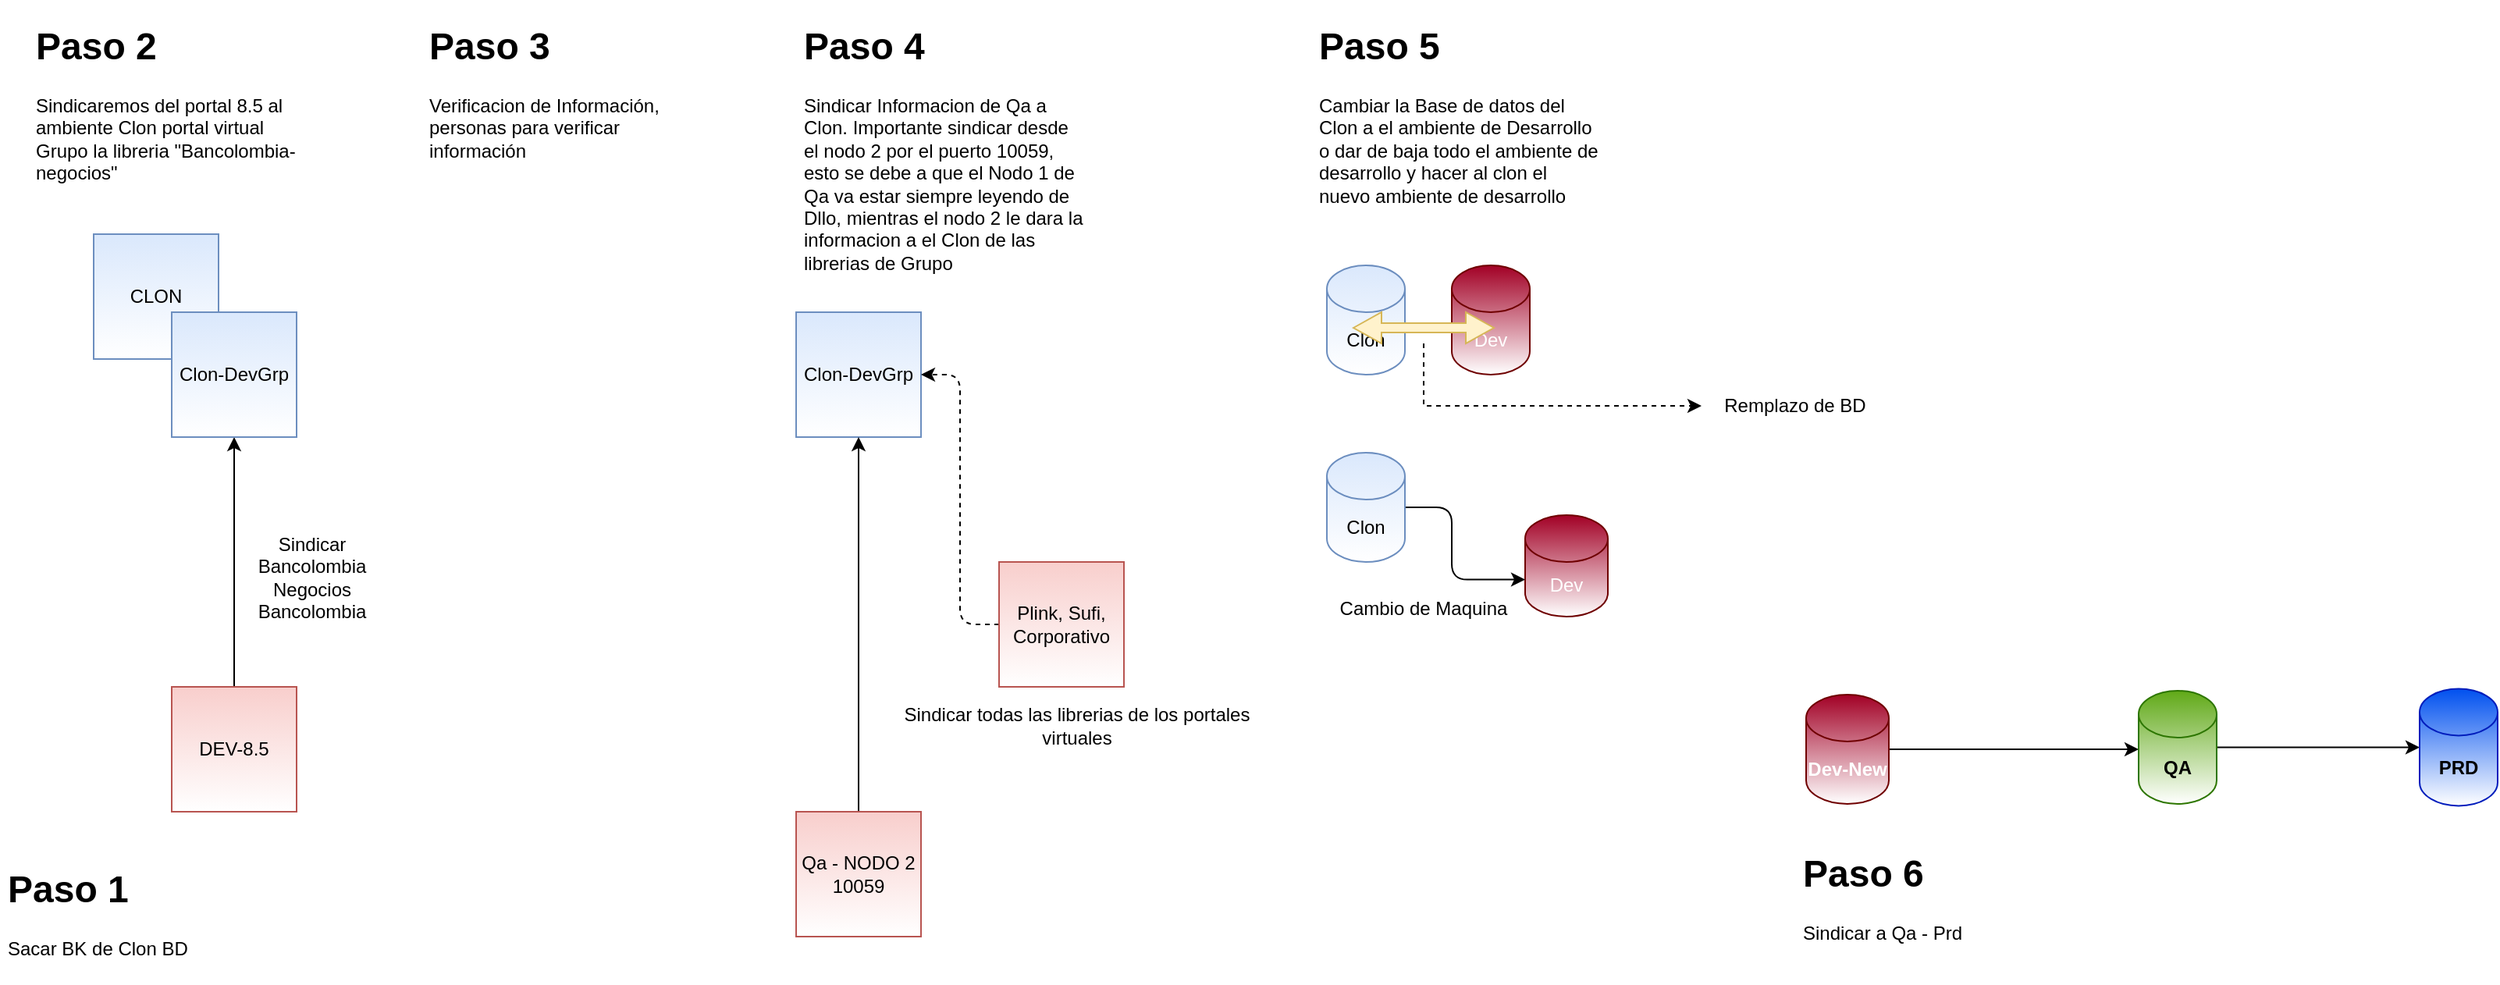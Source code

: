 <mxfile version="13.9.9" type="device" pages="2"><diagram id="9zpkgqc8dUoNw5PlGFt7" name="Página-1"><mxGraphModel dx="920" dy="585" grid="1" gridSize="10" guides="1" tooltips="1" connect="1" arrows="1" fold="1" page="1" pageScale="1" pageWidth="827" pageHeight="1169" math="0" shadow="0"><root><mxCell id="0"/><mxCell id="1" parent="0"/><mxCell id="prO3n-V6PhlUw87RfQ8B-28" value="Dev" style="shape=cylinder3;whiteSpace=wrap;html=1;boundedLbl=1;backgroundOutline=1;size=15;fillColor=#a20025;strokeColor=#6F0000;fontColor=#ffffff;gradientColor=#ffffff;" parent="1" vertex="1"><mxGeometry x="940" y="170" width="50" height="70" as="geometry"/></mxCell><mxCell id="prO3n-V6PhlUw87RfQ8B-1" value="CLON" style="whiteSpace=wrap;html=1;aspect=fixed;strokeColor=#6c8ebf;fillColor=#dae8fc;gradientColor=#ffffff;" parent="1" vertex="1"><mxGeometry x="70" y="150" width="80" height="80" as="geometry"/></mxCell><mxCell id="prO3n-V6PhlUw87RfQ8B-3" style="edgeStyle=orthogonalEdgeStyle;rounded=0;orthogonalLoop=1;jettySize=auto;html=1;entryX=0.5;entryY=1;entryDx=0;entryDy=0;" parent="1" source="prO3n-V6PhlUw87RfQ8B-2" target="prO3n-V6PhlUw87RfQ8B-4" edge="1"><mxGeometry relative="1" as="geometry"><mxPoint x="300" y="360" as="targetPoint"/></mxGeometry></mxCell><mxCell id="prO3n-V6PhlUw87RfQ8B-2" value="DEV-8.5" style="whiteSpace=wrap;html=1;aspect=fixed;fillColor=#f8cecc;strokeColor=#b85450;gradientColor=#ffffff;" parent="1" vertex="1"><mxGeometry x="120" y="440" width="80" height="80" as="geometry"/></mxCell><mxCell id="prO3n-V6PhlUw87RfQ8B-4" value="Clon-DevGrp" style="whiteSpace=wrap;html=1;aspect=fixed;fillColor=#dae8fc;strokeColor=#6c8ebf;gradientColor=#ffffff;" parent="1" vertex="1"><mxGeometry x="120" y="200" width="80" height="80" as="geometry"/></mxCell><mxCell id="prO3n-V6PhlUw87RfQ8B-5" value="Sindicar Bancolombia&lt;br&gt;Negocios Bancolombia" style="text;html=1;strokeColor=none;fillColor=none;align=center;verticalAlign=middle;whiteSpace=wrap;rounded=0;" parent="1" vertex="1"><mxGeometry x="160" y="360" width="100" height="20" as="geometry"/></mxCell><mxCell id="prO3n-V6PhlUw87RfQ8B-6" value="&lt;h1&gt;Paso 2&lt;/h1&gt;&lt;p&gt;Sindicaremos del portal 8.5 al ambiente Clon portal virtual Grupo la libreria &quot;Bancolombia-negocios&quot;&amp;nbsp;&lt;/p&gt;" style="text;html=1;strokeColor=none;fillColor=none;spacing=5;spacingTop=-20;whiteSpace=wrap;overflow=hidden;rounded=0;" parent="1" vertex="1"><mxGeometry x="27.5" y="10" width="185" height="110" as="geometry"/></mxCell><mxCell id="prO3n-V6PhlUw87RfQ8B-8" value="&lt;h1&gt;Paso 3&lt;/h1&gt;&lt;p&gt;Verificacion de Información, personas para verificar información&lt;/p&gt;" style="text;html=1;strokeColor=none;fillColor=none;spacing=5;spacingTop=-20;whiteSpace=wrap;overflow=hidden;rounded=0;" parent="1" vertex="1"><mxGeometry x="280" y="10" width="190" height="100" as="geometry"/></mxCell><mxCell id="prO3n-V6PhlUw87RfQ8B-9" value="&lt;h1&gt;Paso 4&lt;/h1&gt;&lt;p&gt;Sindicar Informacion de Qa a Clon. Importante sindicar desde el nodo 2 por el puerto 10059, esto se debe a que el Nodo 1 de Qa va estar siempre leyendo de Dllo, mientras el nodo 2 le dara la informacion a el Clon de las librerias de Grupo&lt;/p&gt;" style="text;html=1;strokeColor=none;fillColor=none;spacing=5;spacingTop=-20;whiteSpace=wrap;overflow=hidden;rounded=0;" parent="1" vertex="1"><mxGeometry x="520" y="10" width="190" height="170" as="geometry"/></mxCell><mxCell id="prO3n-V6PhlUw87RfQ8B-10" value="Clon-DevGrp" style="whiteSpace=wrap;html=1;aspect=fixed;fillColor=#dae8fc;strokeColor=#6c8ebf;gradientColor=#ffffff;" parent="1" vertex="1"><mxGeometry x="520" y="200" width="80" height="80" as="geometry"/></mxCell><mxCell id="prO3n-V6PhlUw87RfQ8B-12" style="edgeStyle=orthogonalEdgeStyle;rounded=0;orthogonalLoop=1;jettySize=auto;html=1;entryX=0.5;entryY=1;entryDx=0;entryDy=0;" parent="1" source="prO3n-V6PhlUw87RfQ8B-11" target="prO3n-V6PhlUw87RfQ8B-10" edge="1"><mxGeometry relative="1" as="geometry"/></mxCell><mxCell id="prO3n-V6PhlUw87RfQ8B-11" value="Qa - NODO 2 10059" style="whiteSpace=wrap;html=1;aspect=fixed;fillColor=#f8cecc;strokeColor=#b85450;gradientColor=#ffffff;" parent="1" vertex="1"><mxGeometry x="520" y="520" width="80" height="80" as="geometry"/></mxCell><mxCell id="prO3n-V6PhlUw87RfQ8B-13" value="&lt;h1&gt;Paso 5&lt;/h1&gt;&lt;p&gt;Cambiar la Base de datos del Clon a el ambiente de Desarrollo o dar de baja todo el ambiente de desarrollo y hacer al clon el nuevo ambiente de desarrollo&lt;/p&gt;" style="text;html=1;strokeColor=none;fillColor=none;spacing=5;spacingTop=-20;whiteSpace=wrap;overflow=hidden;rounded=0;" parent="1" vertex="1"><mxGeometry x="850" y="10" width="190" height="130" as="geometry"/></mxCell><mxCell id="prO3n-V6PhlUw87RfQ8B-14" value="Sindicar todas las librerias de los portales virtuales" style="text;html=1;strokeColor=none;fillColor=none;align=center;verticalAlign=middle;whiteSpace=wrap;rounded=0;" parent="1" vertex="1"><mxGeometry x="580" y="450" width="240" height="30" as="geometry"/></mxCell><mxCell id="prO3n-V6PhlUw87RfQ8B-18" style="edgeStyle=orthogonalEdgeStyle;rounded=1;orthogonalLoop=1;jettySize=auto;html=1;entryX=1;entryY=0.5;entryDx=0;entryDy=0;dashed=1;" parent="1" source="prO3n-V6PhlUw87RfQ8B-16" target="prO3n-V6PhlUw87RfQ8B-10" edge="1"><mxGeometry relative="1" as="geometry"/></mxCell><mxCell id="prO3n-V6PhlUw87RfQ8B-16" value="Plink, Sufi, Corporativo" style="whiteSpace=wrap;html=1;aspect=fixed;fillColor=#f8cecc;strokeColor=#b85450;gradientColor=#ffffff;" parent="1" vertex="1"><mxGeometry x="650" y="360" width="80" height="80" as="geometry"/></mxCell><mxCell id="prO3n-V6PhlUw87RfQ8B-19" value="Clon" style="shape=cylinder3;whiteSpace=wrap;html=1;boundedLbl=1;backgroundOutline=1;size=15;fillColor=#dae8fc;strokeColor=#6c8ebf;gradientColor=#ffffff;" parent="1" vertex="1"><mxGeometry x="860" y="170" width="50" height="70" as="geometry"/></mxCell><mxCell id="prO3n-V6PhlUw87RfQ8B-25" value="Dev" style="shape=cylinder3;whiteSpace=wrap;html=1;boundedLbl=1;backgroundOutline=1;size=15;fillColor=#a20025;strokeColor=#6F0000;fontColor=#ffffff;gradientColor=#ffffff;" parent="1" vertex="1"><mxGeometry x="987" y="330" width="53" height="65" as="geometry"/></mxCell><mxCell id="prO3n-V6PhlUw87RfQ8B-30" style="edgeStyle=orthogonalEdgeStyle;rounded=0;orthogonalLoop=1;jettySize=auto;html=1;dashed=1;" parent="1" source="prO3n-V6PhlUw87RfQ8B-26" target="prO3n-V6PhlUw87RfQ8B-31" edge="1"><mxGeometry relative="1" as="geometry"><mxPoint x="1080" y="250" as="targetPoint"/><Array as="points"><mxPoint x="922" y="260"/></Array></mxGeometry></mxCell><mxCell id="prO3n-V6PhlUw87RfQ8B-26" value="" style="shape=doubleArrow;whiteSpace=wrap;html=1;fillColor=#fff2cc;strokeColor=#d6b656;" parent="1" vertex="1"><mxGeometry x="877" y="200" width="90" height="20" as="geometry"/></mxCell><mxCell id="prO3n-V6PhlUw87RfQ8B-31" value="Remplazo de BD" style="text;html=1;strokeColor=none;fillColor=none;align=center;verticalAlign=middle;whiteSpace=wrap;rounded=0;" parent="1" vertex="1"><mxGeometry x="1100" y="250" width="120" height="20" as="geometry"/></mxCell><mxCell id="MJPXXy9mN9tTcrQgBhH9-1" value="&lt;h1&gt;Paso 1&lt;/h1&gt;&lt;p&gt;Sacar BK de Clon BD&lt;/p&gt;" style="text;html=1;strokeColor=none;fillColor=none;spacing=5;spacingTop=-20;whiteSpace=wrap;overflow=hidden;rounded=0;" parent="1" vertex="1"><mxGeometry x="10" y="550" width="190" height="80" as="geometry"/></mxCell><mxCell id="MJPXXy9mN9tTcrQgBhH9-5" style="edgeStyle=orthogonalEdgeStyle;rounded=1;orthogonalLoop=1;jettySize=auto;html=1;entryX=0;entryY=0;entryDx=0;entryDy=41.25;entryPerimeter=0;" parent="1" source="MJPXXy9mN9tTcrQgBhH9-2" target="prO3n-V6PhlUw87RfQ8B-25" edge="1"><mxGeometry relative="1" as="geometry"><Array as="points"><mxPoint x="940" y="325"/><mxPoint x="940" y="371"/></Array></mxGeometry></mxCell><mxCell id="MJPXXy9mN9tTcrQgBhH9-2" value="Clon" style="shape=cylinder3;whiteSpace=wrap;html=1;boundedLbl=1;backgroundOutline=1;size=15;fillColor=#dae8fc;strokeColor=#6c8ebf;gradientColor=#ffffff;" parent="1" vertex="1"><mxGeometry x="860" y="290" width="50" height="70" as="geometry"/></mxCell><mxCell id="MJPXXy9mN9tTcrQgBhH9-6" value="Cambio de Maquina" style="text;html=1;strokeColor=none;fillColor=none;align=center;verticalAlign=middle;whiteSpace=wrap;rounded=0;" parent="1" vertex="1"><mxGeometry x="847" y="380" width="150" height="20" as="geometry"/></mxCell><mxCell id="MJPXXy9mN9tTcrQgBhH9-8" style="edgeStyle=orthogonalEdgeStyle;rounded=1;orthogonalLoop=1;jettySize=auto;html=1;" parent="1" source="MJPXXy9mN9tTcrQgBhH9-7" edge="1"><mxGeometry relative="1" as="geometry"><mxPoint x="1380" y="480" as="targetPoint"/></mxGeometry></mxCell><mxCell id="MJPXXy9mN9tTcrQgBhH9-7" value="&lt;b&gt;Dev-New&lt;/b&gt;" style="shape=cylinder3;whiteSpace=wrap;html=1;boundedLbl=1;backgroundOutline=1;size=15;fillColor=#a20025;strokeColor=#6F0000;fontColor=#ffffff;gradientColor=#ffffff;" parent="1" vertex="1"><mxGeometry x="1167" y="445" width="53" height="70" as="geometry"/></mxCell><mxCell id="MJPXXy9mN9tTcrQgBhH9-10" style="edgeStyle=orthogonalEdgeStyle;rounded=1;orthogonalLoop=1;jettySize=auto;html=1;entryX=0;entryY=0.5;entryDx=0;entryDy=0;entryPerimeter=0;" parent="1" source="MJPXXy9mN9tTcrQgBhH9-9" target="MJPXXy9mN9tTcrQgBhH9-11" edge="1"><mxGeometry relative="1" as="geometry"><mxPoint x="1560" y="472.5" as="targetPoint"/></mxGeometry></mxCell><mxCell id="MJPXXy9mN9tTcrQgBhH9-9" value="&lt;b&gt;&lt;font color=&quot;#000000&quot;&gt;QA&lt;/font&gt;&lt;/b&gt;" style="shape=cylinder3;whiteSpace=wrap;html=1;boundedLbl=1;backgroundOutline=1;size=15;fillColor=#60a917;strokeColor=#2D7600;fontColor=#ffffff;gradientColor=#ffffff;" parent="1" vertex="1"><mxGeometry x="1380" y="442.5" width="50" height="72.5" as="geometry"/></mxCell><mxCell id="MJPXXy9mN9tTcrQgBhH9-11" value="&lt;font color=&quot;#000000&quot;&gt;&lt;b&gt;PRD&lt;/b&gt;&lt;/font&gt;" style="shape=cylinder3;whiteSpace=wrap;html=1;boundedLbl=1;backgroundOutline=1;size=15;fillColor=#0050ef;strokeColor=#001DBC;fontColor=#ffffff;gradientColor=#ffffff;" parent="1" vertex="1"><mxGeometry x="1560" y="441.25" width="50" height="75" as="geometry"/></mxCell><mxCell id="MJPXXy9mN9tTcrQgBhH9-12" value="&lt;h1&gt;Paso 6&lt;/h1&gt;&lt;p&gt;Sindicar a Qa - Prd&lt;/p&gt;" style="text;html=1;strokeColor=none;fillColor=none;spacing=5;spacingTop=-20;whiteSpace=wrap;overflow=hidden;rounded=0;" parent="1" vertex="1"><mxGeometry x="1160" y="540" width="190" height="80" as="geometry"/></mxCell></root></mxGraphModel></diagram><diagram id="vwYKrYsEmu14tCdP9mcd" name="Página-2"><mxGraphModel dx="782" dy="497" grid="1" gridSize="10" guides="1" tooltips="1" connect="1" arrows="1" fold="1" page="1" pageScale="1" pageWidth="827" pageHeight="1169" math="0" shadow="0"><root><mxCell id="6PfHAZ6K_Gl9stf4VALl-0"/><mxCell id="6PfHAZ6K_Gl9stf4VALl-1" parent="6PfHAZ6K_Gl9stf4VALl-0"/><mxCell id="6PfHAZ6K_Gl9stf4VALl-6" style="edgeStyle=orthogonalEdgeStyle;rounded=0;orthogonalLoop=1;jettySize=auto;html=1;entryX=0.5;entryY=1;entryDx=0;entryDy=0;dashed=1;" parent="6PfHAZ6K_Gl9stf4VALl-1" source="6PfHAZ6K_Gl9stf4VALl-2" target="6PfHAZ6K_Gl9stf4VALl-4" edge="1"><mxGeometry relative="1" as="geometry"><Array as="points"><mxPoint x="120" y="120"/><mxPoint x="120" y="400"/><mxPoint x="230" y="400"/></Array></mxGeometry></mxCell><mxCell id="6PfHAZ6K_Gl9stf4VALl-2" value="CLON" style="whiteSpace=wrap;html=1;aspect=fixed;fillColor=#1ba1e2;strokeColor=#006EAF;fontColor=#ffffff;gradientColor=#ffffff;" parent="6PfHAZ6K_Gl9stf4VALl-1" vertex="1"><mxGeometry x="190" y="80" width="80" height="80" as="geometry"/></mxCell><mxCell id="6PfHAZ6K_Gl9stf4VALl-10" style="edgeStyle=orthogonalEdgeStyle;rounded=1;orthogonalLoop=1;jettySize=auto;html=1;entryX=0.5;entryY=1;entryDx=0;entryDy=0;" parent="6PfHAZ6K_Gl9stf4VALl-1" source="6PfHAZ6K_Gl9stf4VALl-3" target="6PfHAZ6K_Gl9stf4VALl-8" edge="1"><mxGeometry relative="1" as="geometry"/></mxCell><mxCell id="6PfHAZ6K_Gl9stf4VALl-3" value="DEV V9" style="whiteSpace=wrap;html=1;aspect=fixed;fillColor=#ffffff;gradientColor=#ffffff;" parent="6PfHAZ6K_Gl9stf4VALl-1" vertex="1"><mxGeometry x="320" y="200" width="80" height="80" as="geometry"/></mxCell><mxCell id="6PfHAZ6K_Gl9stf4VALl-5" style="edgeStyle=orthogonalEdgeStyle;rounded=0;orthogonalLoop=1;jettySize=auto;html=1;entryX=0.5;entryY=1;entryDx=0;entryDy=0;dashed=1;" parent="6PfHAZ6K_Gl9stf4VALl-1" source="6PfHAZ6K_Gl9stf4VALl-4" target="6PfHAZ6K_Gl9stf4VALl-2" edge="1"><mxGeometry relative="1" as="geometry"/></mxCell><mxCell id="6PfHAZ6K_Gl9stf4VALl-4" value="8.5 DEV" style="whiteSpace=wrap;html=1;aspect=fixed;fillColor=#008a00;strokeColor=#005700;fontColor=#ffffff;gradientColor=#ffffff;" parent="6PfHAZ6K_Gl9stf4VALl-1" vertex="1"><mxGeometry x="190" y="280" width="80" height="80" as="geometry"/></mxCell><mxCell id="6PfHAZ6K_Gl9stf4VALl-9" style="edgeStyle=orthogonalEdgeStyle;rounded=0;orthogonalLoop=1;jettySize=auto;html=1;entryX=1;entryY=0.5;entryDx=0;entryDy=0;dashed=1;" parent="6PfHAZ6K_Gl9stf4VALl-1" source="6PfHAZ6K_Gl9stf4VALl-8" target="6PfHAZ6K_Gl9stf4VALl-2" edge="1"><mxGeometry relative="1" as="geometry"/></mxCell><mxCell id="6PfHAZ6K_Gl9stf4VALl-8" value="QA:10059 V9" style="whiteSpace=wrap;html=1;aspect=fixed;fillColor=#d80073;strokeColor=#A50040;fontColor=#ffffff;gradientColor=#ffffff;" parent="6PfHAZ6K_Gl9stf4VALl-1" vertex="1"><mxGeometry x="440" y="80" width="80" height="80" as="geometry"/></mxCell><mxCell id="6PfHAZ6K_Gl9stf4VALl-11" value="10039 : Nodo 1 Qa" style="text;html=1;strokeColor=none;fillColor=none;align=center;verticalAlign=middle;whiteSpace=wrap;rounded=0;" parent="6PfHAZ6K_Gl9stf4VALl-1" vertex="1"><mxGeometry x="490" y="220" width="110" height="20" as="geometry"/></mxCell></root></mxGraphModel></diagram></mxfile>